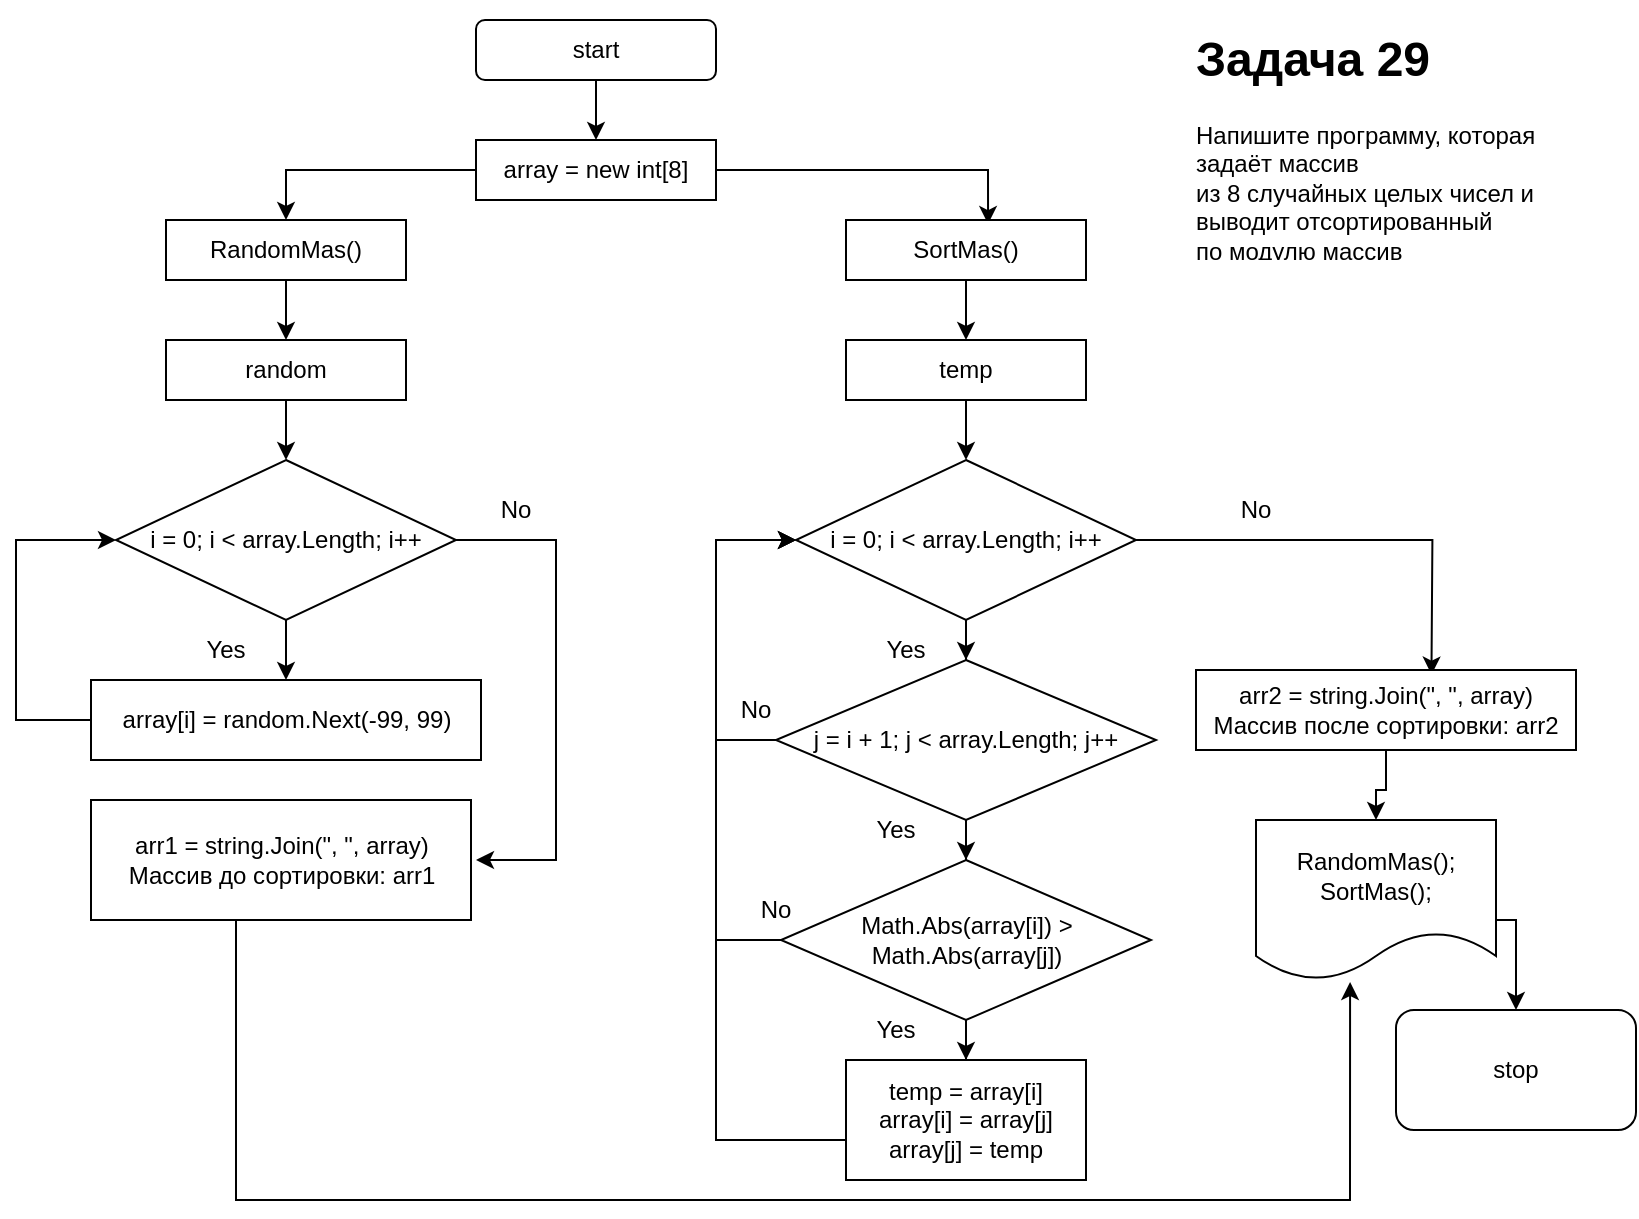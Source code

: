 <mxfile version="20.3.6" type="device"><diagram id="JjOsdPX8BhcLmqBiTLXc" name="Страница 1"><mxGraphModel dx="1849" dy="674" grid="1" gridSize="10" guides="1" tooltips="1" connect="1" arrows="1" fold="1" page="1" pageScale="1" pageWidth="827" pageHeight="1169" math="0" shadow="0"><root><mxCell id="0"/><mxCell id="1" parent="0"/><mxCell id="EdT-qa34ltYIfJO7UFwb-3" style="edgeStyle=orthogonalEdgeStyle;rounded=0;orthogonalLoop=1;jettySize=auto;html=1;" edge="1" parent="1" source="EdT-qa34ltYIfJO7UFwb-1" target="EdT-qa34ltYIfJO7UFwb-2"><mxGeometry relative="1" as="geometry"/></mxCell><mxCell id="EdT-qa34ltYIfJO7UFwb-1" value="start" style="rounded=1;whiteSpace=wrap;html=1;" vertex="1" parent="1"><mxGeometry x="140" y="60" width="120" height="30" as="geometry"/></mxCell><mxCell id="EdT-qa34ltYIfJO7UFwb-6" style="edgeStyle=orthogonalEdgeStyle;rounded=0;orthogonalLoop=1;jettySize=auto;html=1;" edge="1" parent="1" source="EdT-qa34ltYIfJO7UFwb-2" target="EdT-qa34ltYIfJO7UFwb-4"><mxGeometry relative="1" as="geometry"/></mxCell><mxCell id="EdT-qa34ltYIfJO7UFwb-7" style="edgeStyle=orthogonalEdgeStyle;rounded=0;orthogonalLoop=1;jettySize=auto;html=1;entryX=0.592;entryY=0.067;entryDx=0;entryDy=0;entryPerimeter=0;" edge="1" parent="1" source="EdT-qa34ltYIfJO7UFwb-2" target="EdT-qa34ltYIfJO7UFwb-5"><mxGeometry relative="1" as="geometry"/></mxCell><mxCell id="EdT-qa34ltYIfJO7UFwb-2" value="array = new int[8]" style="rounded=0;whiteSpace=wrap;html=1;" vertex="1" parent="1"><mxGeometry x="140" y="120" width="120" height="30" as="geometry"/></mxCell><mxCell id="EdT-qa34ltYIfJO7UFwb-9" style="edgeStyle=orthogonalEdgeStyle;rounded=0;orthogonalLoop=1;jettySize=auto;html=1;entryX=0.5;entryY=0;entryDx=0;entryDy=0;" edge="1" parent="1" source="EdT-qa34ltYIfJO7UFwb-4" target="EdT-qa34ltYIfJO7UFwb-8"><mxGeometry relative="1" as="geometry"/></mxCell><mxCell id="EdT-qa34ltYIfJO7UFwb-4" value="RandomMas()&lt;br&gt;" style="rounded=0;whiteSpace=wrap;html=1;" vertex="1" parent="1"><mxGeometry x="-15" y="160" width="120" height="30" as="geometry"/></mxCell><mxCell id="EdT-qa34ltYIfJO7UFwb-15" style="edgeStyle=orthogonalEdgeStyle;rounded=0;orthogonalLoop=1;jettySize=auto;html=1;entryX=0.5;entryY=0;entryDx=0;entryDy=0;" edge="1" parent="1" source="EdT-qa34ltYIfJO7UFwb-5" target="EdT-qa34ltYIfJO7UFwb-13"><mxGeometry relative="1" as="geometry"/></mxCell><mxCell id="EdT-qa34ltYIfJO7UFwb-5" value="SortMas()" style="rounded=0;whiteSpace=wrap;html=1;" vertex="1" parent="1"><mxGeometry x="325" y="160" width="120" height="30" as="geometry"/></mxCell><mxCell id="EdT-qa34ltYIfJO7UFwb-11" style="edgeStyle=orthogonalEdgeStyle;rounded=0;orthogonalLoop=1;jettySize=auto;html=1;" edge="1" parent="1" source="EdT-qa34ltYIfJO7UFwb-8" target="EdT-qa34ltYIfJO7UFwb-10"><mxGeometry relative="1" as="geometry"/></mxCell><mxCell id="EdT-qa34ltYIfJO7UFwb-8" value="random" style="rounded=0;whiteSpace=wrap;html=1;" vertex="1" parent="1"><mxGeometry x="-15" y="220" width="120" height="30" as="geometry"/></mxCell><mxCell id="EdT-qa34ltYIfJO7UFwb-17" style="edgeStyle=orthogonalEdgeStyle;rounded=0;orthogonalLoop=1;jettySize=auto;html=1;" edge="1" parent="1" source="EdT-qa34ltYIfJO7UFwb-10" target="EdT-qa34ltYIfJO7UFwb-16"><mxGeometry relative="1" as="geometry"/></mxCell><mxCell id="EdT-qa34ltYIfJO7UFwb-20" style="edgeStyle=orthogonalEdgeStyle;rounded=0;orthogonalLoop=1;jettySize=auto;html=1;" edge="1" parent="1" source="EdT-qa34ltYIfJO7UFwb-10"><mxGeometry relative="1" as="geometry"><mxPoint x="140" y="480" as="targetPoint"/><Array as="points"><mxPoint x="180" y="320"/><mxPoint x="180" y="480"/></Array></mxGeometry></mxCell><mxCell id="EdT-qa34ltYIfJO7UFwb-10" value="i = 0; i &amp;lt; array.Length; i++" style="rhombus;whiteSpace=wrap;html=1;" vertex="1" parent="1"><mxGeometry x="-40" y="280" width="170" height="80" as="geometry"/></mxCell><mxCell id="EdT-qa34ltYIfJO7UFwb-12" style="edgeStyle=orthogonalEdgeStyle;rounded=0;orthogonalLoop=1;jettySize=auto;html=1;" edge="1" parent="1" source="EdT-qa34ltYIfJO7UFwb-13" target="EdT-qa34ltYIfJO7UFwb-14"><mxGeometry relative="1" as="geometry"/></mxCell><mxCell id="EdT-qa34ltYIfJO7UFwb-13" value="temp" style="rounded=0;whiteSpace=wrap;html=1;" vertex="1" parent="1"><mxGeometry x="325" y="220" width="120" height="30" as="geometry"/></mxCell><mxCell id="EdT-qa34ltYIfJO7UFwb-24" style="edgeStyle=orthogonalEdgeStyle;rounded=0;orthogonalLoop=1;jettySize=auto;html=1;entryX=0.5;entryY=0;entryDx=0;entryDy=0;" edge="1" parent="1" source="EdT-qa34ltYIfJO7UFwb-14" target="EdT-qa34ltYIfJO7UFwb-23"><mxGeometry relative="1" as="geometry"/></mxCell><mxCell id="EdT-qa34ltYIfJO7UFwb-35" style="edgeStyle=orthogonalEdgeStyle;rounded=0;orthogonalLoop=1;jettySize=auto;html=1;entryX=0.567;entryY=-0.067;entryDx=0;entryDy=0;entryPerimeter=0;" edge="1" parent="1" source="EdT-qa34ltYIfJO7UFwb-14"><mxGeometry relative="1" as="geometry"><mxPoint x="617.73" y="387.32" as="targetPoint"/></mxGeometry></mxCell><mxCell id="EdT-qa34ltYIfJO7UFwb-14" value="i = 0; i &amp;lt; array.Length; i++" style="rhombus;whiteSpace=wrap;html=1;" vertex="1" parent="1"><mxGeometry x="300" y="280" width="170" height="80" as="geometry"/></mxCell><mxCell id="EdT-qa34ltYIfJO7UFwb-18" style="edgeStyle=orthogonalEdgeStyle;rounded=0;orthogonalLoop=1;jettySize=auto;html=1;entryX=0;entryY=0.5;entryDx=0;entryDy=0;" edge="1" parent="1" source="EdT-qa34ltYIfJO7UFwb-16" target="EdT-qa34ltYIfJO7UFwb-10"><mxGeometry relative="1" as="geometry"><mxPoint x="-90" y="310" as="targetPoint"/><Array as="points"><mxPoint x="-90" y="410"/><mxPoint x="-90" y="320"/></Array></mxGeometry></mxCell><mxCell id="EdT-qa34ltYIfJO7UFwb-16" value="array[i] = random.Next(-99, 99)" style="rounded=0;whiteSpace=wrap;html=1;" vertex="1" parent="1"><mxGeometry x="-52.5" y="390" width="195" height="40" as="geometry"/></mxCell><mxCell id="EdT-qa34ltYIfJO7UFwb-43" style="edgeStyle=orthogonalEdgeStyle;rounded=0;orthogonalLoop=1;jettySize=auto;html=1;entryX=0.392;entryY=1.013;entryDx=0;entryDy=0;entryPerimeter=0;" edge="1" parent="1" source="EdT-qa34ltYIfJO7UFwb-19" target="EdT-qa34ltYIfJO7UFwb-42"><mxGeometry relative="1" as="geometry"><mxPoint x="560" y="700" as="targetPoint"/><Array as="points"><mxPoint x="20" y="650"/><mxPoint x="577" y="650"/></Array></mxGeometry></mxCell><mxCell id="EdT-qa34ltYIfJO7UFwb-19" value="arr1 = string.Join(&quot;, &quot;, array)&lt;br&gt;Массив до сортировки: arr1" style="rounded=0;whiteSpace=wrap;html=1;" vertex="1" parent="1"><mxGeometry x="-52.5" y="450" width="190" height="60" as="geometry"/></mxCell><mxCell id="EdT-qa34ltYIfJO7UFwb-21" value="Yes" style="text;html=1;strokeColor=none;fillColor=none;align=center;verticalAlign=middle;whiteSpace=wrap;rounded=0;" vertex="1" parent="1"><mxGeometry x="-15" y="360" width="60" height="30" as="geometry"/></mxCell><mxCell id="EdT-qa34ltYIfJO7UFwb-22" value="No" style="text;html=1;strokeColor=none;fillColor=none;align=center;verticalAlign=middle;whiteSpace=wrap;rounded=0;" vertex="1" parent="1"><mxGeometry x="130" y="290" width="60" height="30" as="geometry"/></mxCell><mxCell id="EdT-qa34ltYIfJO7UFwb-27" style="edgeStyle=orthogonalEdgeStyle;rounded=0;orthogonalLoop=1;jettySize=auto;html=1;entryX=0.5;entryY=0;entryDx=0;entryDy=0;" edge="1" parent="1" source="EdT-qa34ltYIfJO7UFwb-23" target="EdT-qa34ltYIfJO7UFwb-26"><mxGeometry relative="1" as="geometry"/></mxCell><mxCell id="EdT-qa34ltYIfJO7UFwb-41" style="edgeStyle=orthogonalEdgeStyle;rounded=0;orthogonalLoop=1;jettySize=auto;html=1;" edge="1" parent="1" source="EdT-qa34ltYIfJO7UFwb-23"><mxGeometry relative="1" as="geometry"><mxPoint x="300" y="320" as="targetPoint"/><Array as="points"><mxPoint x="260" y="420"/><mxPoint x="260" y="320"/></Array></mxGeometry></mxCell><mxCell id="EdT-qa34ltYIfJO7UFwb-23" value="j = i + 1; j &amp;lt; array.Length; j++" style="rhombus;whiteSpace=wrap;html=1;" vertex="1" parent="1"><mxGeometry x="290" y="380" width="190" height="80" as="geometry"/></mxCell><mxCell id="EdT-qa34ltYIfJO7UFwb-25" value="Yes" style="text;html=1;strokeColor=none;fillColor=none;align=center;verticalAlign=middle;whiteSpace=wrap;rounded=0;" vertex="1" parent="1"><mxGeometry x="325" y="360" width="60" height="30" as="geometry"/></mxCell><mxCell id="EdT-qa34ltYIfJO7UFwb-31" style="edgeStyle=orthogonalEdgeStyle;rounded=0;orthogonalLoop=1;jettySize=auto;html=1;" edge="1" parent="1" source="EdT-qa34ltYIfJO7UFwb-26" target="EdT-qa34ltYIfJO7UFwb-30"><mxGeometry relative="1" as="geometry"/></mxCell><mxCell id="EdT-qa34ltYIfJO7UFwb-40" style="edgeStyle=orthogonalEdgeStyle;rounded=0;orthogonalLoop=1;jettySize=auto;html=1;" edge="1" parent="1" source="EdT-qa34ltYIfJO7UFwb-26"><mxGeometry relative="1" as="geometry"><mxPoint x="300" y="320" as="targetPoint"/><Array as="points"><mxPoint x="260" y="520"/><mxPoint x="260" y="320"/></Array></mxGeometry></mxCell><mxCell id="EdT-qa34ltYIfJO7UFwb-26" value="Math.Abs(array[i]) &amp;gt; Math.Abs(array[j])" style="rhombus;whiteSpace=wrap;html=1;" vertex="1" parent="1"><mxGeometry x="292.5" y="480" width="185" height="80" as="geometry"/></mxCell><mxCell id="EdT-qa34ltYIfJO7UFwb-29" value="Yes" style="text;html=1;strokeColor=none;fillColor=none;align=center;verticalAlign=middle;whiteSpace=wrap;rounded=0;" vertex="1" parent="1"><mxGeometry x="320" y="450" width="60" height="30" as="geometry"/></mxCell><mxCell id="EdT-qa34ltYIfJO7UFwb-33" style="edgeStyle=orthogonalEdgeStyle;rounded=0;orthogonalLoop=1;jettySize=auto;html=1;entryX=0;entryY=0.5;entryDx=0;entryDy=0;" edge="1" parent="1" source="EdT-qa34ltYIfJO7UFwb-30" target="EdT-qa34ltYIfJO7UFwb-14"><mxGeometry relative="1" as="geometry"><mxPoint x="240" y="420" as="targetPoint"/><Array as="points"><mxPoint x="260" y="620"/><mxPoint x="260" y="320"/></Array></mxGeometry></mxCell><mxCell id="EdT-qa34ltYIfJO7UFwb-30" value="&lt;div&gt;temp = array[i]&lt;/div&gt;&lt;div&gt;array[i] = array[j]&lt;/div&gt;&lt;div&gt;array[j] = temp&lt;/div&gt;" style="rounded=0;whiteSpace=wrap;html=1;" vertex="1" parent="1"><mxGeometry x="325" y="580" width="120" height="60" as="geometry"/></mxCell><mxCell id="EdT-qa34ltYIfJO7UFwb-32" value="Yes" style="text;html=1;strokeColor=none;fillColor=none;align=center;verticalAlign=middle;whiteSpace=wrap;rounded=0;" vertex="1" parent="1"><mxGeometry x="320" y="550" width="60" height="30" as="geometry"/></mxCell><mxCell id="EdT-qa34ltYIfJO7UFwb-46" style="edgeStyle=orthogonalEdgeStyle;rounded=0;orthogonalLoop=1;jettySize=auto;html=1;entryX=0.5;entryY=0;entryDx=0;entryDy=0;" edge="1" parent="1" source="EdT-qa34ltYIfJO7UFwb-34" target="EdT-qa34ltYIfJO7UFwb-42"><mxGeometry relative="1" as="geometry"/></mxCell><mxCell id="EdT-qa34ltYIfJO7UFwb-34" value="arr2 = string.Join(&quot;, &quot;, array)&lt;br&gt;Массив после сортировки: arr2" style="rounded=0;whiteSpace=wrap;html=1;" vertex="1" parent="1"><mxGeometry x="500" y="385" width="190" height="40" as="geometry"/></mxCell><mxCell id="EdT-qa34ltYIfJO7UFwb-38" value="No" style="text;html=1;strokeColor=none;fillColor=none;align=center;verticalAlign=middle;whiteSpace=wrap;rounded=0;" vertex="1" parent="1"><mxGeometry x="260" y="490" width="60" height="30" as="geometry"/></mxCell><mxCell id="EdT-qa34ltYIfJO7UFwb-39" value="No" style="text;html=1;strokeColor=none;fillColor=none;align=center;verticalAlign=middle;whiteSpace=wrap;rounded=0;" vertex="1" parent="1"><mxGeometry x="250" y="390" width="60" height="30" as="geometry"/></mxCell><mxCell id="EdT-qa34ltYIfJO7UFwb-49" style="edgeStyle=orthogonalEdgeStyle;rounded=0;orthogonalLoop=1;jettySize=auto;html=1;" edge="1" parent="1" source="EdT-qa34ltYIfJO7UFwb-42" target="EdT-qa34ltYIfJO7UFwb-47"><mxGeometry relative="1" as="geometry"><mxPoint x="680" y="550" as="targetPoint"/><Array as="points"><mxPoint x="660" y="510"/></Array></mxGeometry></mxCell><mxCell id="EdT-qa34ltYIfJO7UFwb-42" value="RandomMas();&lt;br&gt;SortMas();" style="shape=document;whiteSpace=wrap;html=1;boundedLbl=1;" vertex="1" parent="1"><mxGeometry x="530" y="460" width="120" height="80" as="geometry"/></mxCell><mxCell id="EdT-qa34ltYIfJO7UFwb-47" value="stop" style="rounded=1;whiteSpace=wrap;html=1;" vertex="1" parent="1"><mxGeometry x="600" y="555" width="120" height="60" as="geometry"/></mxCell><mxCell id="EdT-qa34ltYIfJO7UFwb-50" value="&lt;h1&gt;Задача 29&lt;/h1&gt;&lt;p&gt;Напишите программу, которая задаёт массив &lt;br/&gt;из 8 случайных целых чисел и выводит отсортированный&lt;br/&gt;по модулю массив&lt;/p&gt;" style="text;html=1;strokeColor=none;fillColor=none;spacing=5;spacingTop=-20;whiteSpace=wrap;overflow=hidden;rounded=0;" vertex="1" parent="1"><mxGeometry x="495" y="60" width="190" height="120" as="geometry"/></mxCell><mxCell id="EdT-qa34ltYIfJO7UFwb-51" value="No" style="text;html=1;strokeColor=none;fillColor=none;align=center;verticalAlign=middle;whiteSpace=wrap;rounded=0;" vertex="1" parent="1"><mxGeometry x="500" y="290" width="60" height="30" as="geometry"/></mxCell></root></mxGraphModel></diagram></mxfile>
